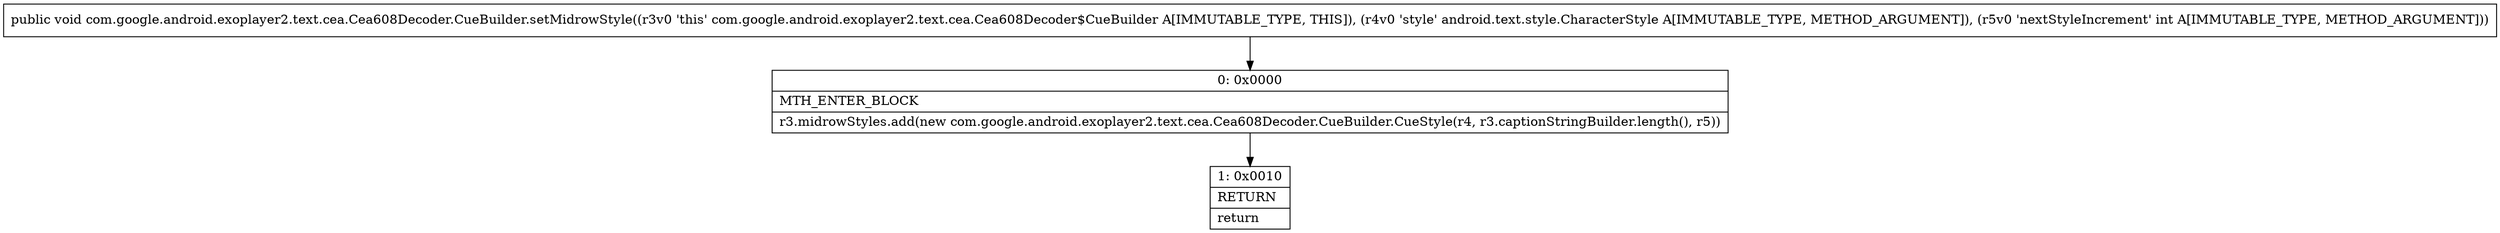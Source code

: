 digraph "CFG forcom.google.android.exoplayer2.text.cea.Cea608Decoder.CueBuilder.setMidrowStyle(Landroid\/text\/style\/CharacterStyle;I)V" {
Node_0 [shape=record,label="{0\:\ 0x0000|MTH_ENTER_BLOCK\l|r3.midrowStyles.add(new com.google.android.exoplayer2.text.cea.Cea608Decoder.CueBuilder.CueStyle(r4, r3.captionStringBuilder.length(), r5))\l}"];
Node_1 [shape=record,label="{1\:\ 0x0010|RETURN\l|return\l}"];
MethodNode[shape=record,label="{public void com.google.android.exoplayer2.text.cea.Cea608Decoder.CueBuilder.setMidrowStyle((r3v0 'this' com.google.android.exoplayer2.text.cea.Cea608Decoder$CueBuilder A[IMMUTABLE_TYPE, THIS]), (r4v0 'style' android.text.style.CharacterStyle A[IMMUTABLE_TYPE, METHOD_ARGUMENT]), (r5v0 'nextStyleIncrement' int A[IMMUTABLE_TYPE, METHOD_ARGUMENT])) }"];
MethodNode -> Node_0;
Node_0 -> Node_1;
}

